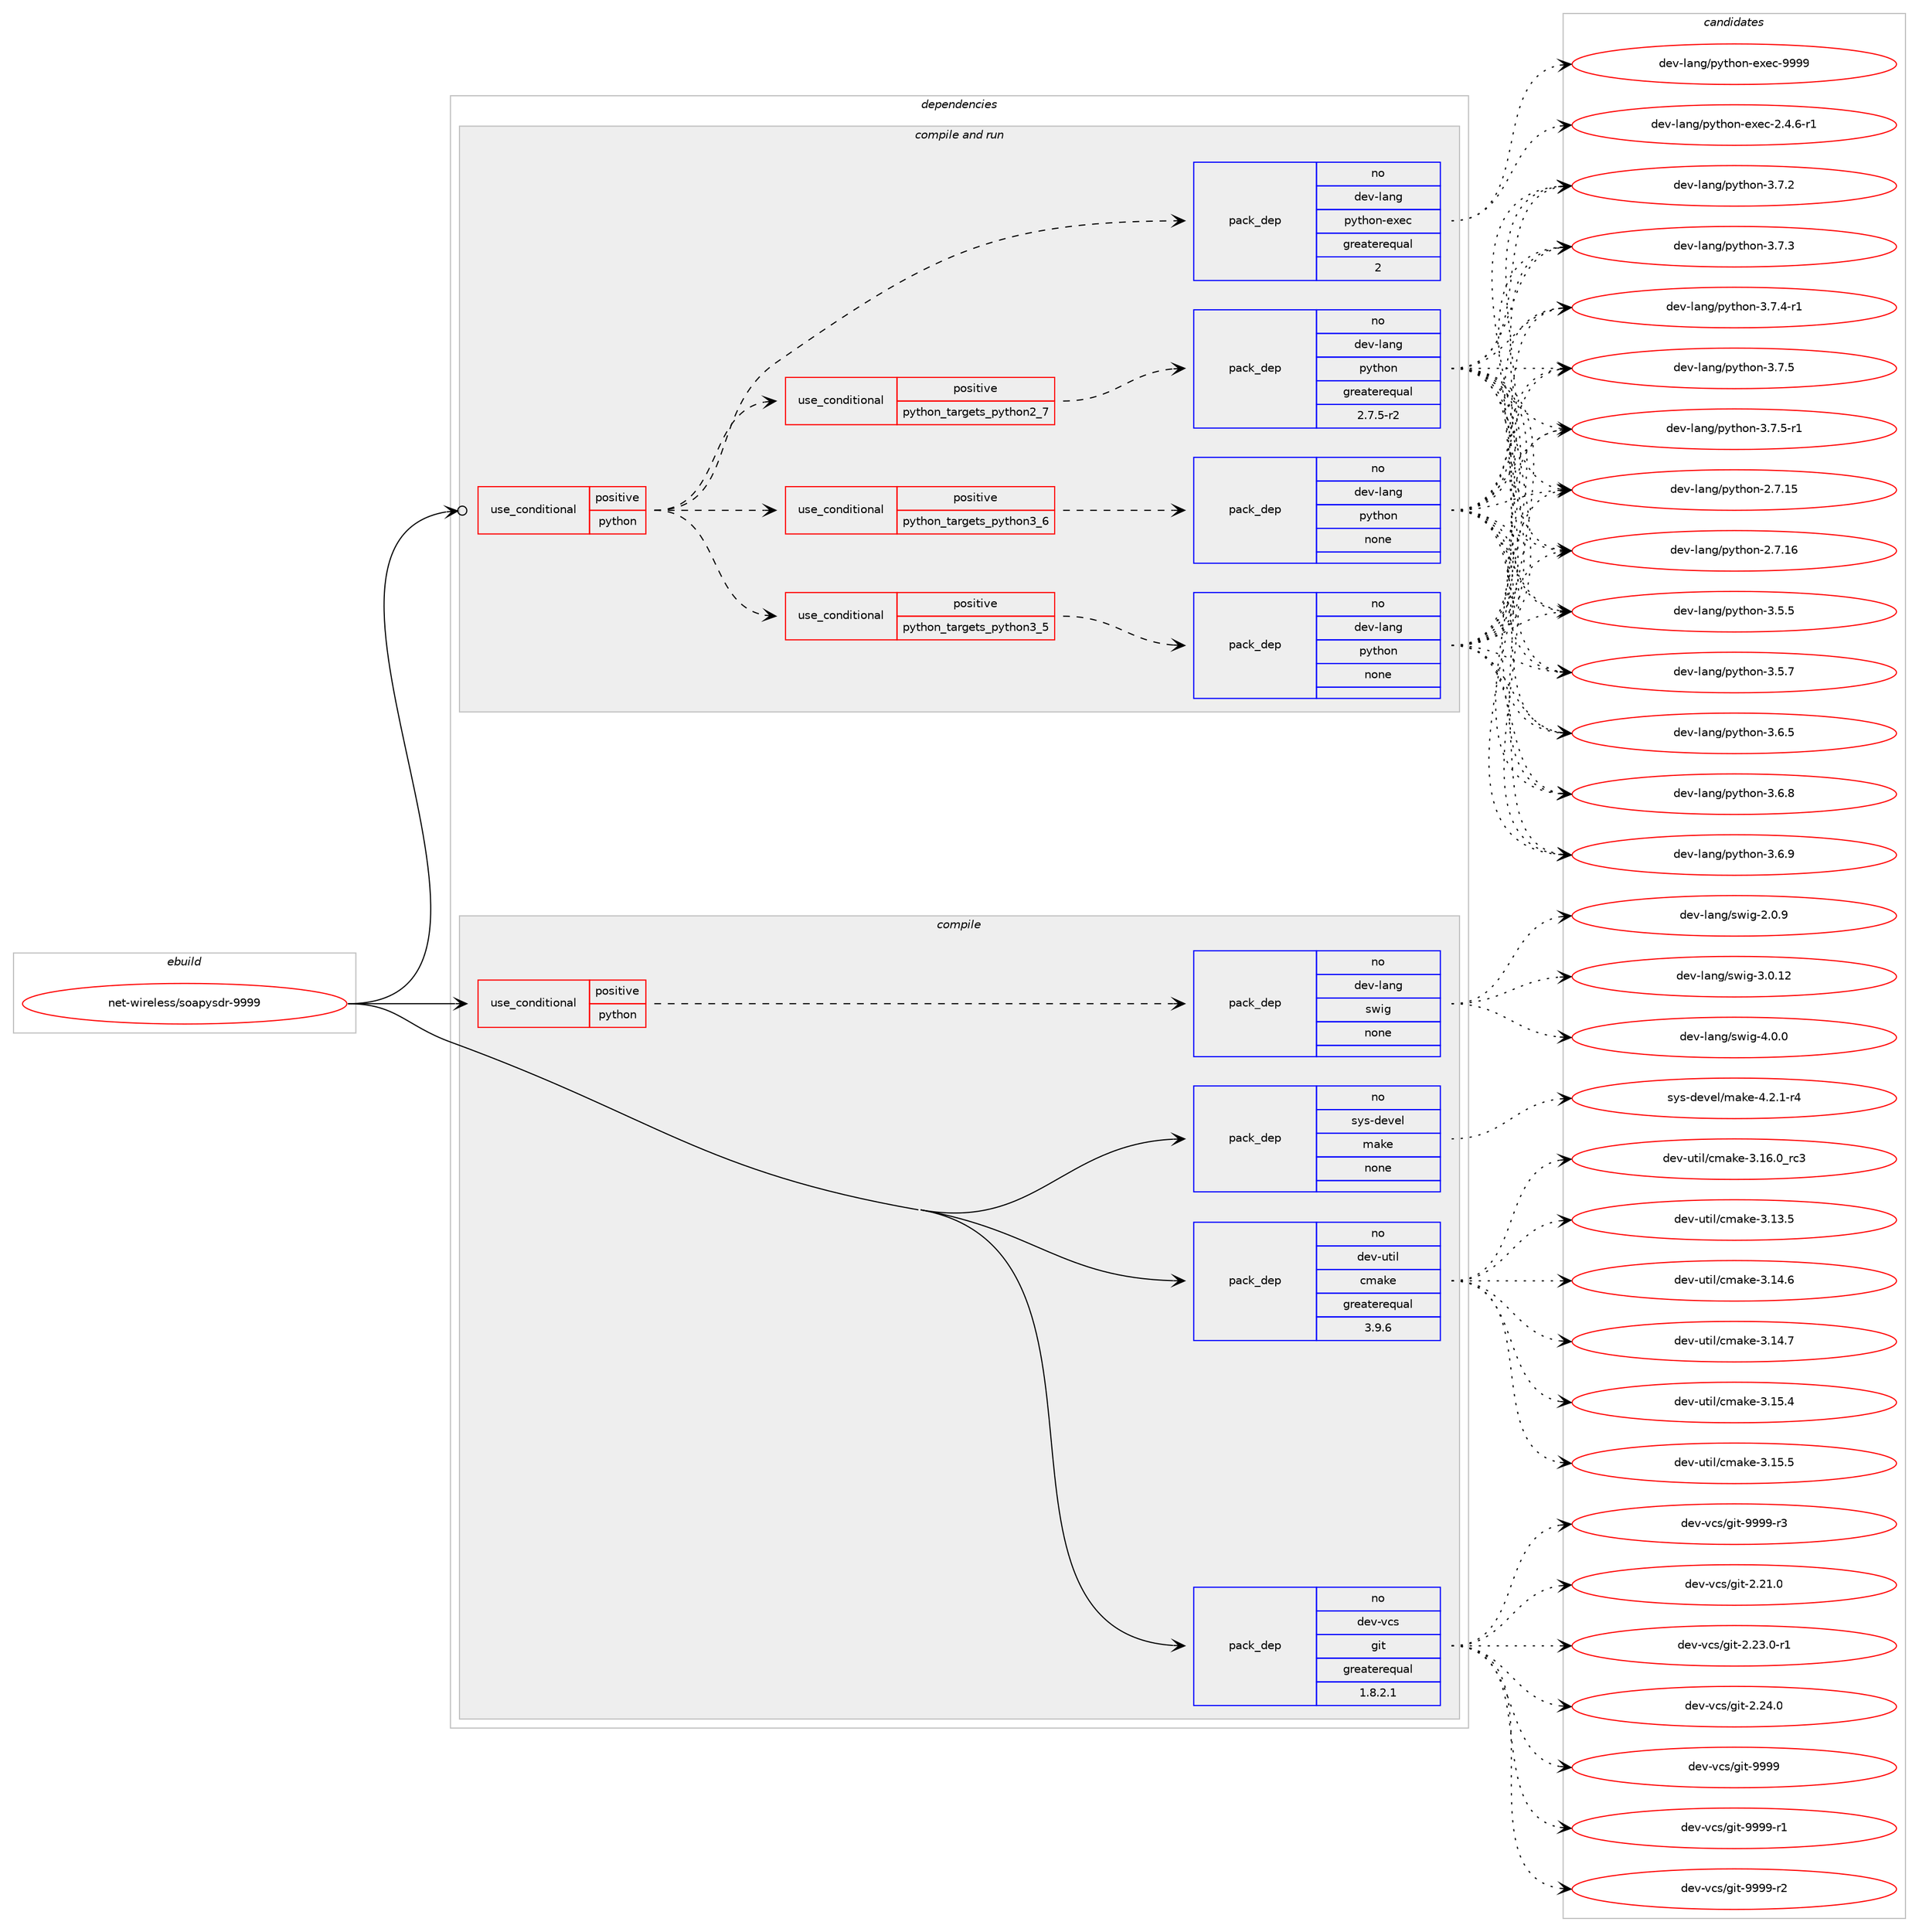 digraph prolog {

# *************
# Graph options
# *************

newrank=true;
concentrate=true;
compound=true;
graph [rankdir=LR,fontname=Helvetica,fontsize=10,ranksep=1.5];#, ranksep=2.5, nodesep=0.2];
edge  [arrowhead=vee];
node  [fontname=Helvetica,fontsize=10];

# **********
# The ebuild
# **********

subgraph cluster_leftcol {
color=gray;
rank=same;
label=<<i>ebuild</i>>;
id [label="net-wireless/soapysdr-9999", color=red, width=4, href="../net-wireless/soapysdr-9999.svg"];
}

# ****************
# The dependencies
# ****************

subgraph cluster_midcol {
color=gray;
label=<<i>dependencies</i>>;
subgraph cluster_compile {
fillcolor="#eeeeee";
style=filled;
label=<<i>compile</i>>;
subgraph cond206138 {
dependency845209 [label=<<TABLE BORDER="0" CELLBORDER="1" CELLSPACING="0" CELLPADDING="4"><TR><TD ROWSPAN="3" CELLPADDING="10">use_conditional</TD></TR><TR><TD>positive</TD></TR><TR><TD>python</TD></TR></TABLE>>, shape=none, color=red];
subgraph pack624147 {
dependency845210 [label=<<TABLE BORDER="0" CELLBORDER="1" CELLSPACING="0" CELLPADDING="4" WIDTH="220"><TR><TD ROWSPAN="6" CELLPADDING="30">pack_dep</TD></TR><TR><TD WIDTH="110">no</TD></TR><TR><TD>dev-lang</TD></TR><TR><TD>swig</TD></TR><TR><TD>none</TD></TR><TR><TD></TD></TR></TABLE>>, shape=none, color=blue];
}
dependency845209:e -> dependency845210:w [weight=20,style="dashed",arrowhead="vee"];
}
id:e -> dependency845209:w [weight=20,style="solid",arrowhead="vee"];
subgraph pack624148 {
dependency845211 [label=<<TABLE BORDER="0" CELLBORDER="1" CELLSPACING="0" CELLPADDING="4" WIDTH="220"><TR><TD ROWSPAN="6" CELLPADDING="30">pack_dep</TD></TR><TR><TD WIDTH="110">no</TD></TR><TR><TD>dev-util</TD></TR><TR><TD>cmake</TD></TR><TR><TD>greaterequal</TD></TR><TR><TD>3.9.6</TD></TR></TABLE>>, shape=none, color=blue];
}
id:e -> dependency845211:w [weight=20,style="solid",arrowhead="vee"];
subgraph pack624149 {
dependency845212 [label=<<TABLE BORDER="0" CELLBORDER="1" CELLSPACING="0" CELLPADDING="4" WIDTH="220"><TR><TD ROWSPAN="6" CELLPADDING="30">pack_dep</TD></TR><TR><TD WIDTH="110">no</TD></TR><TR><TD>dev-vcs</TD></TR><TR><TD>git</TD></TR><TR><TD>greaterequal</TD></TR><TR><TD>1.8.2.1</TD></TR></TABLE>>, shape=none, color=blue];
}
id:e -> dependency845212:w [weight=20,style="solid",arrowhead="vee"];
subgraph pack624150 {
dependency845213 [label=<<TABLE BORDER="0" CELLBORDER="1" CELLSPACING="0" CELLPADDING="4" WIDTH="220"><TR><TD ROWSPAN="6" CELLPADDING="30">pack_dep</TD></TR><TR><TD WIDTH="110">no</TD></TR><TR><TD>sys-devel</TD></TR><TR><TD>make</TD></TR><TR><TD>none</TD></TR><TR><TD></TD></TR></TABLE>>, shape=none, color=blue];
}
id:e -> dependency845213:w [weight=20,style="solid",arrowhead="vee"];
}
subgraph cluster_compileandrun {
fillcolor="#eeeeee";
style=filled;
label=<<i>compile and run</i>>;
subgraph cond206139 {
dependency845214 [label=<<TABLE BORDER="0" CELLBORDER="1" CELLSPACING="0" CELLPADDING="4"><TR><TD ROWSPAN="3" CELLPADDING="10">use_conditional</TD></TR><TR><TD>positive</TD></TR><TR><TD>python</TD></TR></TABLE>>, shape=none, color=red];
subgraph cond206140 {
dependency845215 [label=<<TABLE BORDER="0" CELLBORDER="1" CELLSPACING="0" CELLPADDING="4"><TR><TD ROWSPAN="3" CELLPADDING="10">use_conditional</TD></TR><TR><TD>positive</TD></TR><TR><TD>python_targets_python2_7</TD></TR></TABLE>>, shape=none, color=red];
subgraph pack624151 {
dependency845216 [label=<<TABLE BORDER="0" CELLBORDER="1" CELLSPACING="0" CELLPADDING="4" WIDTH="220"><TR><TD ROWSPAN="6" CELLPADDING="30">pack_dep</TD></TR><TR><TD WIDTH="110">no</TD></TR><TR><TD>dev-lang</TD></TR><TR><TD>python</TD></TR><TR><TD>greaterequal</TD></TR><TR><TD>2.7.5-r2</TD></TR></TABLE>>, shape=none, color=blue];
}
dependency845215:e -> dependency845216:w [weight=20,style="dashed",arrowhead="vee"];
}
dependency845214:e -> dependency845215:w [weight=20,style="dashed",arrowhead="vee"];
subgraph cond206141 {
dependency845217 [label=<<TABLE BORDER="0" CELLBORDER="1" CELLSPACING="0" CELLPADDING="4"><TR><TD ROWSPAN="3" CELLPADDING="10">use_conditional</TD></TR><TR><TD>positive</TD></TR><TR><TD>python_targets_python3_5</TD></TR></TABLE>>, shape=none, color=red];
subgraph pack624152 {
dependency845218 [label=<<TABLE BORDER="0" CELLBORDER="1" CELLSPACING="0" CELLPADDING="4" WIDTH="220"><TR><TD ROWSPAN="6" CELLPADDING="30">pack_dep</TD></TR><TR><TD WIDTH="110">no</TD></TR><TR><TD>dev-lang</TD></TR><TR><TD>python</TD></TR><TR><TD>none</TD></TR><TR><TD></TD></TR></TABLE>>, shape=none, color=blue];
}
dependency845217:e -> dependency845218:w [weight=20,style="dashed",arrowhead="vee"];
}
dependency845214:e -> dependency845217:w [weight=20,style="dashed",arrowhead="vee"];
subgraph cond206142 {
dependency845219 [label=<<TABLE BORDER="0" CELLBORDER="1" CELLSPACING="0" CELLPADDING="4"><TR><TD ROWSPAN="3" CELLPADDING="10">use_conditional</TD></TR><TR><TD>positive</TD></TR><TR><TD>python_targets_python3_6</TD></TR></TABLE>>, shape=none, color=red];
subgraph pack624153 {
dependency845220 [label=<<TABLE BORDER="0" CELLBORDER="1" CELLSPACING="0" CELLPADDING="4" WIDTH="220"><TR><TD ROWSPAN="6" CELLPADDING="30">pack_dep</TD></TR><TR><TD WIDTH="110">no</TD></TR><TR><TD>dev-lang</TD></TR><TR><TD>python</TD></TR><TR><TD>none</TD></TR><TR><TD></TD></TR></TABLE>>, shape=none, color=blue];
}
dependency845219:e -> dependency845220:w [weight=20,style="dashed",arrowhead="vee"];
}
dependency845214:e -> dependency845219:w [weight=20,style="dashed",arrowhead="vee"];
subgraph pack624154 {
dependency845221 [label=<<TABLE BORDER="0" CELLBORDER="1" CELLSPACING="0" CELLPADDING="4" WIDTH="220"><TR><TD ROWSPAN="6" CELLPADDING="30">pack_dep</TD></TR><TR><TD WIDTH="110">no</TD></TR><TR><TD>dev-lang</TD></TR><TR><TD>python-exec</TD></TR><TR><TD>greaterequal</TD></TR><TR><TD>2</TD></TR></TABLE>>, shape=none, color=blue];
}
dependency845214:e -> dependency845221:w [weight=20,style="dashed",arrowhead="vee"];
}
id:e -> dependency845214:w [weight=20,style="solid",arrowhead="odotvee"];
}
subgraph cluster_run {
fillcolor="#eeeeee";
style=filled;
label=<<i>run</i>>;
}
}

# **************
# The candidates
# **************

subgraph cluster_choices {
rank=same;
color=gray;
label=<<i>candidates</i>>;

subgraph choice624147 {
color=black;
nodesep=1;
choice100101118451089711010347115119105103455046484657 [label="dev-lang/swig-2.0.9", color=red, width=4,href="../dev-lang/swig-2.0.9.svg"];
choice10010111845108971101034711511910510345514648464950 [label="dev-lang/swig-3.0.12", color=red, width=4,href="../dev-lang/swig-3.0.12.svg"];
choice100101118451089711010347115119105103455246484648 [label="dev-lang/swig-4.0.0", color=red, width=4,href="../dev-lang/swig-4.0.0.svg"];
dependency845210:e -> choice100101118451089711010347115119105103455046484657:w [style=dotted,weight="100"];
dependency845210:e -> choice10010111845108971101034711511910510345514648464950:w [style=dotted,weight="100"];
dependency845210:e -> choice100101118451089711010347115119105103455246484648:w [style=dotted,weight="100"];
}
subgraph choice624148 {
color=black;
nodesep=1;
choice1001011184511711610510847991099710710145514649514653 [label="dev-util/cmake-3.13.5", color=red, width=4,href="../dev-util/cmake-3.13.5.svg"];
choice1001011184511711610510847991099710710145514649524654 [label="dev-util/cmake-3.14.6", color=red, width=4,href="../dev-util/cmake-3.14.6.svg"];
choice1001011184511711610510847991099710710145514649524655 [label="dev-util/cmake-3.14.7", color=red, width=4,href="../dev-util/cmake-3.14.7.svg"];
choice1001011184511711610510847991099710710145514649534652 [label="dev-util/cmake-3.15.4", color=red, width=4,href="../dev-util/cmake-3.15.4.svg"];
choice1001011184511711610510847991099710710145514649534653 [label="dev-util/cmake-3.15.5", color=red, width=4,href="../dev-util/cmake-3.15.5.svg"];
choice1001011184511711610510847991099710710145514649544648951149951 [label="dev-util/cmake-3.16.0_rc3", color=red, width=4,href="../dev-util/cmake-3.16.0_rc3.svg"];
dependency845211:e -> choice1001011184511711610510847991099710710145514649514653:w [style=dotted,weight="100"];
dependency845211:e -> choice1001011184511711610510847991099710710145514649524654:w [style=dotted,weight="100"];
dependency845211:e -> choice1001011184511711610510847991099710710145514649524655:w [style=dotted,weight="100"];
dependency845211:e -> choice1001011184511711610510847991099710710145514649534652:w [style=dotted,weight="100"];
dependency845211:e -> choice1001011184511711610510847991099710710145514649534653:w [style=dotted,weight="100"];
dependency845211:e -> choice1001011184511711610510847991099710710145514649544648951149951:w [style=dotted,weight="100"];
}
subgraph choice624149 {
color=black;
nodesep=1;
choice10010111845118991154710310511645504650494648 [label="dev-vcs/git-2.21.0", color=red, width=4,href="../dev-vcs/git-2.21.0.svg"];
choice100101118451189911547103105116455046505146484511449 [label="dev-vcs/git-2.23.0-r1", color=red, width=4,href="../dev-vcs/git-2.23.0-r1.svg"];
choice10010111845118991154710310511645504650524648 [label="dev-vcs/git-2.24.0", color=red, width=4,href="../dev-vcs/git-2.24.0.svg"];
choice1001011184511899115471031051164557575757 [label="dev-vcs/git-9999", color=red, width=4,href="../dev-vcs/git-9999.svg"];
choice10010111845118991154710310511645575757574511449 [label="dev-vcs/git-9999-r1", color=red, width=4,href="../dev-vcs/git-9999-r1.svg"];
choice10010111845118991154710310511645575757574511450 [label="dev-vcs/git-9999-r2", color=red, width=4,href="../dev-vcs/git-9999-r2.svg"];
choice10010111845118991154710310511645575757574511451 [label="dev-vcs/git-9999-r3", color=red, width=4,href="../dev-vcs/git-9999-r3.svg"];
dependency845212:e -> choice10010111845118991154710310511645504650494648:w [style=dotted,weight="100"];
dependency845212:e -> choice100101118451189911547103105116455046505146484511449:w [style=dotted,weight="100"];
dependency845212:e -> choice10010111845118991154710310511645504650524648:w [style=dotted,weight="100"];
dependency845212:e -> choice1001011184511899115471031051164557575757:w [style=dotted,weight="100"];
dependency845212:e -> choice10010111845118991154710310511645575757574511449:w [style=dotted,weight="100"];
dependency845212:e -> choice10010111845118991154710310511645575757574511450:w [style=dotted,weight="100"];
dependency845212:e -> choice10010111845118991154710310511645575757574511451:w [style=dotted,weight="100"];
}
subgraph choice624150 {
color=black;
nodesep=1;
choice1151211154510010111810110847109971071014552465046494511452 [label="sys-devel/make-4.2.1-r4", color=red, width=4,href="../sys-devel/make-4.2.1-r4.svg"];
dependency845213:e -> choice1151211154510010111810110847109971071014552465046494511452:w [style=dotted,weight="100"];
}
subgraph choice624151 {
color=black;
nodesep=1;
choice10010111845108971101034711212111610411111045504655464953 [label="dev-lang/python-2.7.15", color=red, width=4,href="../dev-lang/python-2.7.15.svg"];
choice10010111845108971101034711212111610411111045504655464954 [label="dev-lang/python-2.7.16", color=red, width=4,href="../dev-lang/python-2.7.16.svg"];
choice100101118451089711010347112121116104111110455146534653 [label="dev-lang/python-3.5.5", color=red, width=4,href="../dev-lang/python-3.5.5.svg"];
choice100101118451089711010347112121116104111110455146534655 [label="dev-lang/python-3.5.7", color=red, width=4,href="../dev-lang/python-3.5.7.svg"];
choice100101118451089711010347112121116104111110455146544653 [label="dev-lang/python-3.6.5", color=red, width=4,href="../dev-lang/python-3.6.5.svg"];
choice100101118451089711010347112121116104111110455146544656 [label="dev-lang/python-3.6.8", color=red, width=4,href="../dev-lang/python-3.6.8.svg"];
choice100101118451089711010347112121116104111110455146544657 [label="dev-lang/python-3.6.9", color=red, width=4,href="../dev-lang/python-3.6.9.svg"];
choice100101118451089711010347112121116104111110455146554650 [label="dev-lang/python-3.7.2", color=red, width=4,href="../dev-lang/python-3.7.2.svg"];
choice100101118451089711010347112121116104111110455146554651 [label="dev-lang/python-3.7.3", color=red, width=4,href="../dev-lang/python-3.7.3.svg"];
choice1001011184510897110103471121211161041111104551465546524511449 [label="dev-lang/python-3.7.4-r1", color=red, width=4,href="../dev-lang/python-3.7.4-r1.svg"];
choice100101118451089711010347112121116104111110455146554653 [label="dev-lang/python-3.7.5", color=red, width=4,href="../dev-lang/python-3.7.5.svg"];
choice1001011184510897110103471121211161041111104551465546534511449 [label="dev-lang/python-3.7.5-r1", color=red, width=4,href="../dev-lang/python-3.7.5-r1.svg"];
dependency845216:e -> choice10010111845108971101034711212111610411111045504655464953:w [style=dotted,weight="100"];
dependency845216:e -> choice10010111845108971101034711212111610411111045504655464954:w [style=dotted,weight="100"];
dependency845216:e -> choice100101118451089711010347112121116104111110455146534653:w [style=dotted,weight="100"];
dependency845216:e -> choice100101118451089711010347112121116104111110455146534655:w [style=dotted,weight="100"];
dependency845216:e -> choice100101118451089711010347112121116104111110455146544653:w [style=dotted,weight="100"];
dependency845216:e -> choice100101118451089711010347112121116104111110455146544656:w [style=dotted,weight="100"];
dependency845216:e -> choice100101118451089711010347112121116104111110455146544657:w [style=dotted,weight="100"];
dependency845216:e -> choice100101118451089711010347112121116104111110455146554650:w [style=dotted,weight="100"];
dependency845216:e -> choice100101118451089711010347112121116104111110455146554651:w [style=dotted,weight="100"];
dependency845216:e -> choice1001011184510897110103471121211161041111104551465546524511449:w [style=dotted,weight="100"];
dependency845216:e -> choice100101118451089711010347112121116104111110455146554653:w [style=dotted,weight="100"];
dependency845216:e -> choice1001011184510897110103471121211161041111104551465546534511449:w [style=dotted,weight="100"];
}
subgraph choice624152 {
color=black;
nodesep=1;
choice10010111845108971101034711212111610411111045504655464953 [label="dev-lang/python-2.7.15", color=red, width=4,href="../dev-lang/python-2.7.15.svg"];
choice10010111845108971101034711212111610411111045504655464954 [label="dev-lang/python-2.7.16", color=red, width=4,href="../dev-lang/python-2.7.16.svg"];
choice100101118451089711010347112121116104111110455146534653 [label="dev-lang/python-3.5.5", color=red, width=4,href="../dev-lang/python-3.5.5.svg"];
choice100101118451089711010347112121116104111110455146534655 [label="dev-lang/python-3.5.7", color=red, width=4,href="../dev-lang/python-3.5.7.svg"];
choice100101118451089711010347112121116104111110455146544653 [label="dev-lang/python-3.6.5", color=red, width=4,href="../dev-lang/python-3.6.5.svg"];
choice100101118451089711010347112121116104111110455146544656 [label="dev-lang/python-3.6.8", color=red, width=4,href="../dev-lang/python-3.6.8.svg"];
choice100101118451089711010347112121116104111110455146544657 [label="dev-lang/python-3.6.9", color=red, width=4,href="../dev-lang/python-3.6.9.svg"];
choice100101118451089711010347112121116104111110455146554650 [label="dev-lang/python-3.7.2", color=red, width=4,href="../dev-lang/python-3.7.2.svg"];
choice100101118451089711010347112121116104111110455146554651 [label="dev-lang/python-3.7.3", color=red, width=4,href="../dev-lang/python-3.7.3.svg"];
choice1001011184510897110103471121211161041111104551465546524511449 [label="dev-lang/python-3.7.4-r1", color=red, width=4,href="../dev-lang/python-3.7.4-r1.svg"];
choice100101118451089711010347112121116104111110455146554653 [label="dev-lang/python-3.7.5", color=red, width=4,href="../dev-lang/python-3.7.5.svg"];
choice1001011184510897110103471121211161041111104551465546534511449 [label="dev-lang/python-3.7.5-r1", color=red, width=4,href="../dev-lang/python-3.7.5-r1.svg"];
dependency845218:e -> choice10010111845108971101034711212111610411111045504655464953:w [style=dotted,weight="100"];
dependency845218:e -> choice10010111845108971101034711212111610411111045504655464954:w [style=dotted,weight="100"];
dependency845218:e -> choice100101118451089711010347112121116104111110455146534653:w [style=dotted,weight="100"];
dependency845218:e -> choice100101118451089711010347112121116104111110455146534655:w [style=dotted,weight="100"];
dependency845218:e -> choice100101118451089711010347112121116104111110455146544653:w [style=dotted,weight="100"];
dependency845218:e -> choice100101118451089711010347112121116104111110455146544656:w [style=dotted,weight="100"];
dependency845218:e -> choice100101118451089711010347112121116104111110455146544657:w [style=dotted,weight="100"];
dependency845218:e -> choice100101118451089711010347112121116104111110455146554650:w [style=dotted,weight="100"];
dependency845218:e -> choice100101118451089711010347112121116104111110455146554651:w [style=dotted,weight="100"];
dependency845218:e -> choice1001011184510897110103471121211161041111104551465546524511449:w [style=dotted,weight="100"];
dependency845218:e -> choice100101118451089711010347112121116104111110455146554653:w [style=dotted,weight="100"];
dependency845218:e -> choice1001011184510897110103471121211161041111104551465546534511449:w [style=dotted,weight="100"];
}
subgraph choice624153 {
color=black;
nodesep=1;
choice10010111845108971101034711212111610411111045504655464953 [label="dev-lang/python-2.7.15", color=red, width=4,href="../dev-lang/python-2.7.15.svg"];
choice10010111845108971101034711212111610411111045504655464954 [label="dev-lang/python-2.7.16", color=red, width=4,href="../dev-lang/python-2.7.16.svg"];
choice100101118451089711010347112121116104111110455146534653 [label="dev-lang/python-3.5.5", color=red, width=4,href="../dev-lang/python-3.5.5.svg"];
choice100101118451089711010347112121116104111110455146534655 [label="dev-lang/python-3.5.7", color=red, width=4,href="../dev-lang/python-3.5.7.svg"];
choice100101118451089711010347112121116104111110455146544653 [label="dev-lang/python-3.6.5", color=red, width=4,href="../dev-lang/python-3.6.5.svg"];
choice100101118451089711010347112121116104111110455146544656 [label="dev-lang/python-3.6.8", color=red, width=4,href="../dev-lang/python-3.6.8.svg"];
choice100101118451089711010347112121116104111110455146544657 [label="dev-lang/python-3.6.9", color=red, width=4,href="../dev-lang/python-3.6.9.svg"];
choice100101118451089711010347112121116104111110455146554650 [label="dev-lang/python-3.7.2", color=red, width=4,href="../dev-lang/python-3.7.2.svg"];
choice100101118451089711010347112121116104111110455146554651 [label="dev-lang/python-3.7.3", color=red, width=4,href="../dev-lang/python-3.7.3.svg"];
choice1001011184510897110103471121211161041111104551465546524511449 [label="dev-lang/python-3.7.4-r1", color=red, width=4,href="../dev-lang/python-3.7.4-r1.svg"];
choice100101118451089711010347112121116104111110455146554653 [label="dev-lang/python-3.7.5", color=red, width=4,href="../dev-lang/python-3.7.5.svg"];
choice1001011184510897110103471121211161041111104551465546534511449 [label="dev-lang/python-3.7.5-r1", color=red, width=4,href="../dev-lang/python-3.7.5-r1.svg"];
dependency845220:e -> choice10010111845108971101034711212111610411111045504655464953:w [style=dotted,weight="100"];
dependency845220:e -> choice10010111845108971101034711212111610411111045504655464954:w [style=dotted,weight="100"];
dependency845220:e -> choice100101118451089711010347112121116104111110455146534653:w [style=dotted,weight="100"];
dependency845220:e -> choice100101118451089711010347112121116104111110455146534655:w [style=dotted,weight="100"];
dependency845220:e -> choice100101118451089711010347112121116104111110455146544653:w [style=dotted,weight="100"];
dependency845220:e -> choice100101118451089711010347112121116104111110455146544656:w [style=dotted,weight="100"];
dependency845220:e -> choice100101118451089711010347112121116104111110455146544657:w [style=dotted,weight="100"];
dependency845220:e -> choice100101118451089711010347112121116104111110455146554650:w [style=dotted,weight="100"];
dependency845220:e -> choice100101118451089711010347112121116104111110455146554651:w [style=dotted,weight="100"];
dependency845220:e -> choice1001011184510897110103471121211161041111104551465546524511449:w [style=dotted,weight="100"];
dependency845220:e -> choice100101118451089711010347112121116104111110455146554653:w [style=dotted,weight="100"];
dependency845220:e -> choice1001011184510897110103471121211161041111104551465546534511449:w [style=dotted,weight="100"];
}
subgraph choice624154 {
color=black;
nodesep=1;
choice10010111845108971101034711212111610411111045101120101994550465246544511449 [label="dev-lang/python-exec-2.4.6-r1", color=red, width=4,href="../dev-lang/python-exec-2.4.6-r1.svg"];
choice10010111845108971101034711212111610411111045101120101994557575757 [label="dev-lang/python-exec-9999", color=red, width=4,href="../dev-lang/python-exec-9999.svg"];
dependency845221:e -> choice10010111845108971101034711212111610411111045101120101994550465246544511449:w [style=dotted,weight="100"];
dependency845221:e -> choice10010111845108971101034711212111610411111045101120101994557575757:w [style=dotted,weight="100"];
}
}

}
